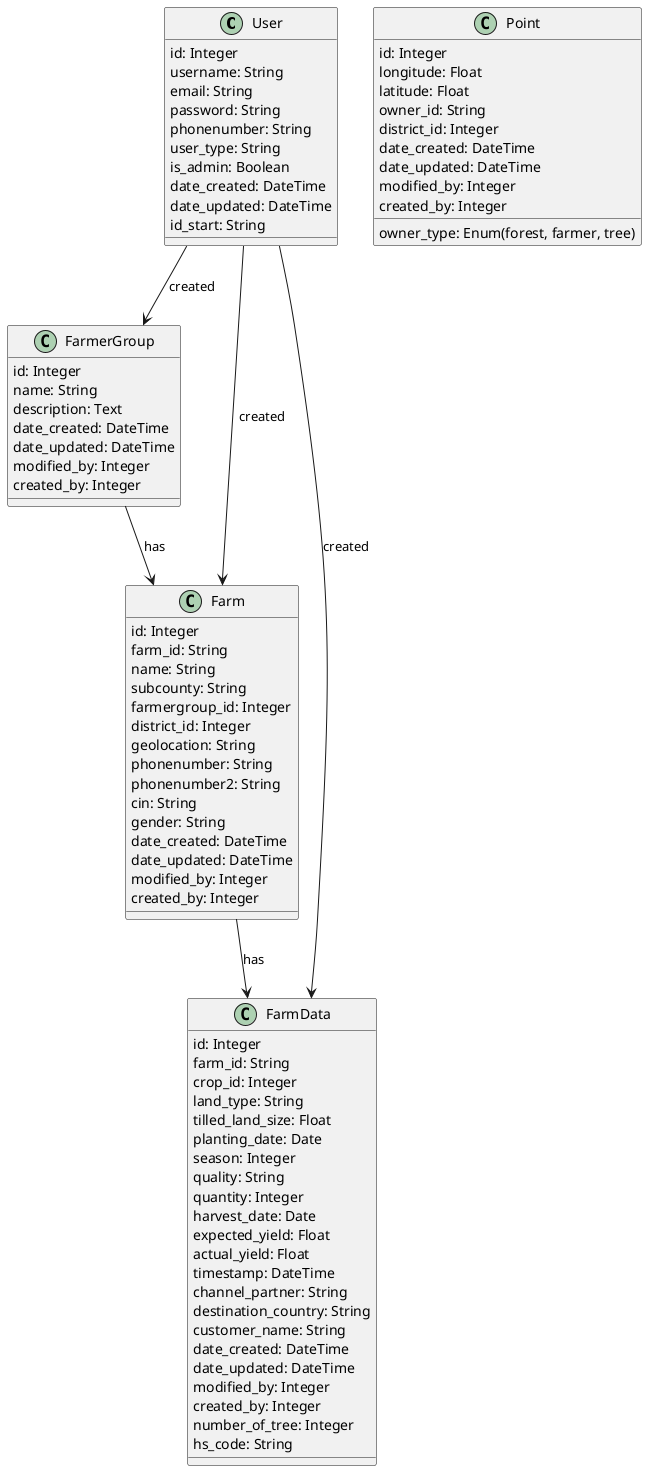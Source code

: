 @startuml
class User {
    id: Integer
    username: String
    email: String
    password: String
    phonenumber: String
    user_type: String
    is_admin: Boolean
    date_created: DateTime
    date_updated: DateTime
    id_start: String
}
class FarmerGroup {
    id: Integer
    name: String
    description: Text
    date_created: DateTime
    date_updated: DateTime
    modified_by: Integer
    created_by: Integer
}
class Farm {
    id: Integer
    farm_id: String
    name: String
    subcounty: String
    farmergroup_id: Integer
    district_id: Integer
    geolocation: String
    phonenumber: String
    phonenumber2: String
    cin: String
    gender: String
    date_created: DateTime
    date_updated: DateTime
    modified_by: Integer
    created_by: Integer
}
class FarmData {
    id: Integer
    farm_id: String
    crop_id: Integer
    land_type: String
    tilled_land_size: Float
    planting_date: Date
    season: Integer
    quality: String
    quantity: Integer
    harvest_date: Date
    expected_yield: Float
    actual_yield: Float
    timestamp: DateTime
    channel_partner: String
    destination_country: String
    customer_name: String
    date_created: DateTime
    date_updated: DateTime
    modified_by: Integer
    created_by: Integer
    number_of_tree: Integer
    hs_code: String
}
class Point {
    id: Integer
    longitude: Float
    latitude: Float
    owner_type: Enum(forest, farmer, tree)
    owner_id: String
    district_id: Integer
    date_created: DateTime
    date_updated: DateTime
    modified_by: Integer
    created_by: Integer
}
User --> FarmerGroup : created
User --> Farm : created
User --> FarmData : created
FarmerGroup --> Farm : has
Farm --> FarmData : has
@enduml